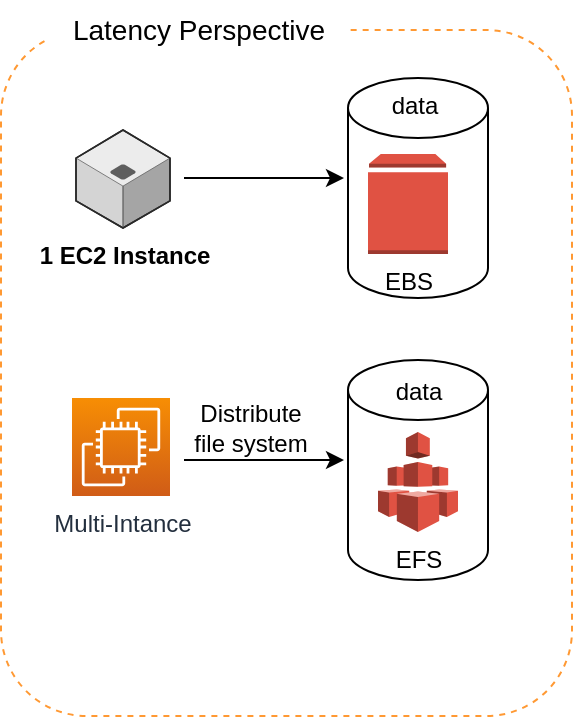 <mxfile version="20.1.1" type="github">
  <diagram id="kIoTJigd17jcXSedqa5y" name="Page-1">
    <mxGraphModel dx="1251" dy="735" grid="1" gridSize="10" guides="1" tooltips="1" connect="1" arrows="1" fold="1" page="1" pageScale="1" pageWidth="827" pageHeight="583" math="0" shadow="0">
      <root>
        <mxCell id="0" />
        <mxCell id="1" parent="0" />
        <mxCell id="Yfh0fbWAulzb7TDboo-i-1" value="" style="rounded=1;whiteSpace=wrap;html=1;fillColor=none;strokeColor=#FF9933;dashed=1;" vertex="1" parent="1">
          <mxGeometry x="74.5" y="27" width="285.5" height="343" as="geometry" />
        </mxCell>
        <mxCell id="Yfh0fbWAulzb7TDboo-i-3" value="&lt;br&gt;" style="shape=cylinder3;whiteSpace=wrap;html=1;boundedLbl=1;backgroundOutline=1;size=15;fontSize=12;fillColor=none;" vertex="1" parent="1">
          <mxGeometry x="248" y="51" width="70" height="110" as="geometry" />
        </mxCell>
        <mxCell id="Yfh0fbWAulzb7TDboo-i-4" value="" style="endArrow=classic;html=1;rounded=0;fontSize=12;" edge="1" parent="1">
          <mxGeometry width="50" height="50" relative="1" as="geometry">
            <mxPoint x="166" y="101" as="sourcePoint" />
            <mxPoint x="246" y="101" as="targetPoint" />
          </mxGeometry>
        </mxCell>
        <mxCell id="Yfh0fbWAulzb7TDboo-i-6" value="EBS" style="outlineConnect=0;dashed=0;verticalLabelPosition=bottom;verticalAlign=top;align=center;html=1;shape=mxgraph.aws3.volume;fillColor=#E05243;gradientColor=none;fontSize=12;" vertex="1" parent="1">
          <mxGeometry x="258" y="89" width="40" height="50" as="geometry" />
        </mxCell>
        <mxCell id="Yfh0fbWAulzb7TDboo-i-7" value="&lt;b&gt;1 EC2 Instance&lt;/b&gt;" style="verticalLabelPosition=bottom;html=1;verticalAlign=top;strokeWidth=1;align=center;outlineConnect=0;dashed=0;outlineConnect=0;shape=mxgraph.aws3d.application_server;fillColor=#ECECEC;strokeColor=#5E5E5E;fontSize=12;" vertex="1" parent="1">
          <mxGeometry x="112" y="77" width="47" height="49" as="geometry" />
        </mxCell>
        <mxCell id="Yfh0fbWAulzb7TDboo-i-8" value="Multi-Intance" style="sketch=0;points=[[0,0,0],[0.25,0,0],[0.5,0,0],[0.75,0,0],[1,0,0],[0,1,0],[0.25,1,0],[0.5,1,0],[0.75,1,0],[1,1,0],[0,0.25,0],[0,0.5,0],[0,0.75,0],[1,0.25,0],[1,0.5,0],[1,0.75,0]];outlineConnect=0;fontColor=#232F3E;gradientColor=#F78E04;gradientDirection=north;fillColor=#D05C17;strokeColor=#ffffff;dashed=0;verticalLabelPosition=bottom;verticalAlign=top;align=center;html=1;fontSize=12;fontStyle=0;aspect=fixed;shape=mxgraph.aws4.resourceIcon;resIcon=mxgraph.aws4.ec2;" vertex="1" parent="1">
          <mxGeometry x="110" y="211" width="49" height="49" as="geometry" />
        </mxCell>
        <mxCell id="Yfh0fbWAulzb7TDboo-i-9" value="data" style="text;html=1;align=center;verticalAlign=middle;resizable=0;points=[];autosize=1;strokeColor=none;fillColor=none;fontSize=12;" vertex="1" parent="1">
          <mxGeometry x="256" y="50" width="50" height="30" as="geometry" />
        </mxCell>
        <mxCell id="Yfh0fbWAulzb7TDboo-i-10" value="&lt;br&gt;" style="shape=cylinder3;whiteSpace=wrap;html=1;boundedLbl=1;backgroundOutline=1;size=15;fontSize=12;fillColor=none;" vertex="1" parent="1">
          <mxGeometry x="248" y="192" width="70" height="110" as="geometry" />
        </mxCell>
        <mxCell id="Yfh0fbWAulzb7TDboo-i-11" value="" style="endArrow=classic;html=1;rounded=0;fontSize=12;" edge="1" parent="1">
          <mxGeometry width="50" height="50" relative="1" as="geometry">
            <mxPoint x="166" y="242" as="sourcePoint" />
            <mxPoint x="246" y="242" as="targetPoint" />
          </mxGeometry>
        </mxCell>
        <mxCell id="Yfh0fbWAulzb7TDboo-i-13" value="data" style="text;html=1;align=center;verticalAlign=middle;resizable=0;points=[];autosize=1;strokeColor=none;fillColor=none;fontSize=12;" vertex="1" parent="1">
          <mxGeometry x="258" y="193" width="50" height="30" as="geometry" />
        </mxCell>
        <mxCell id="Yfh0fbWAulzb7TDboo-i-14" value="EFS" style="outlineConnect=0;dashed=0;verticalLabelPosition=bottom;verticalAlign=top;align=center;html=1;shape=mxgraph.aws3.efs;fillColor=#E05243;gradientColor=none;fontSize=12;" vertex="1" parent="1">
          <mxGeometry x="263" y="228" width="40" height="50" as="geometry" />
        </mxCell>
        <mxCell id="Yfh0fbWAulzb7TDboo-i-16" value="Distribute&lt;br&gt;file system" style="text;html=1;align=center;verticalAlign=middle;resizable=0;points=[];autosize=1;strokeColor=none;fillColor=none;fontSize=12;" vertex="1" parent="1">
          <mxGeometry x="159" y="206" width="80" height="40" as="geometry" />
        </mxCell>
        <mxCell id="Yfh0fbWAulzb7TDboo-i-17" value="&lt;span style=&quot;font-size: 14px;&quot;&gt;Latency&amp;nbsp;&lt;/span&gt;&lt;span style=&quot;font-size: 14px;&quot;&gt;Perspective&lt;/span&gt;" style="text;html=1;align=center;verticalAlign=middle;resizable=0;points=[];autosize=1;strokeColor=none;fillColor=#FFFFFF;fontSize=12;" vertex="1" parent="1">
          <mxGeometry x="98" y="12" width="150" height="30" as="geometry" />
        </mxCell>
      </root>
    </mxGraphModel>
  </diagram>
</mxfile>
